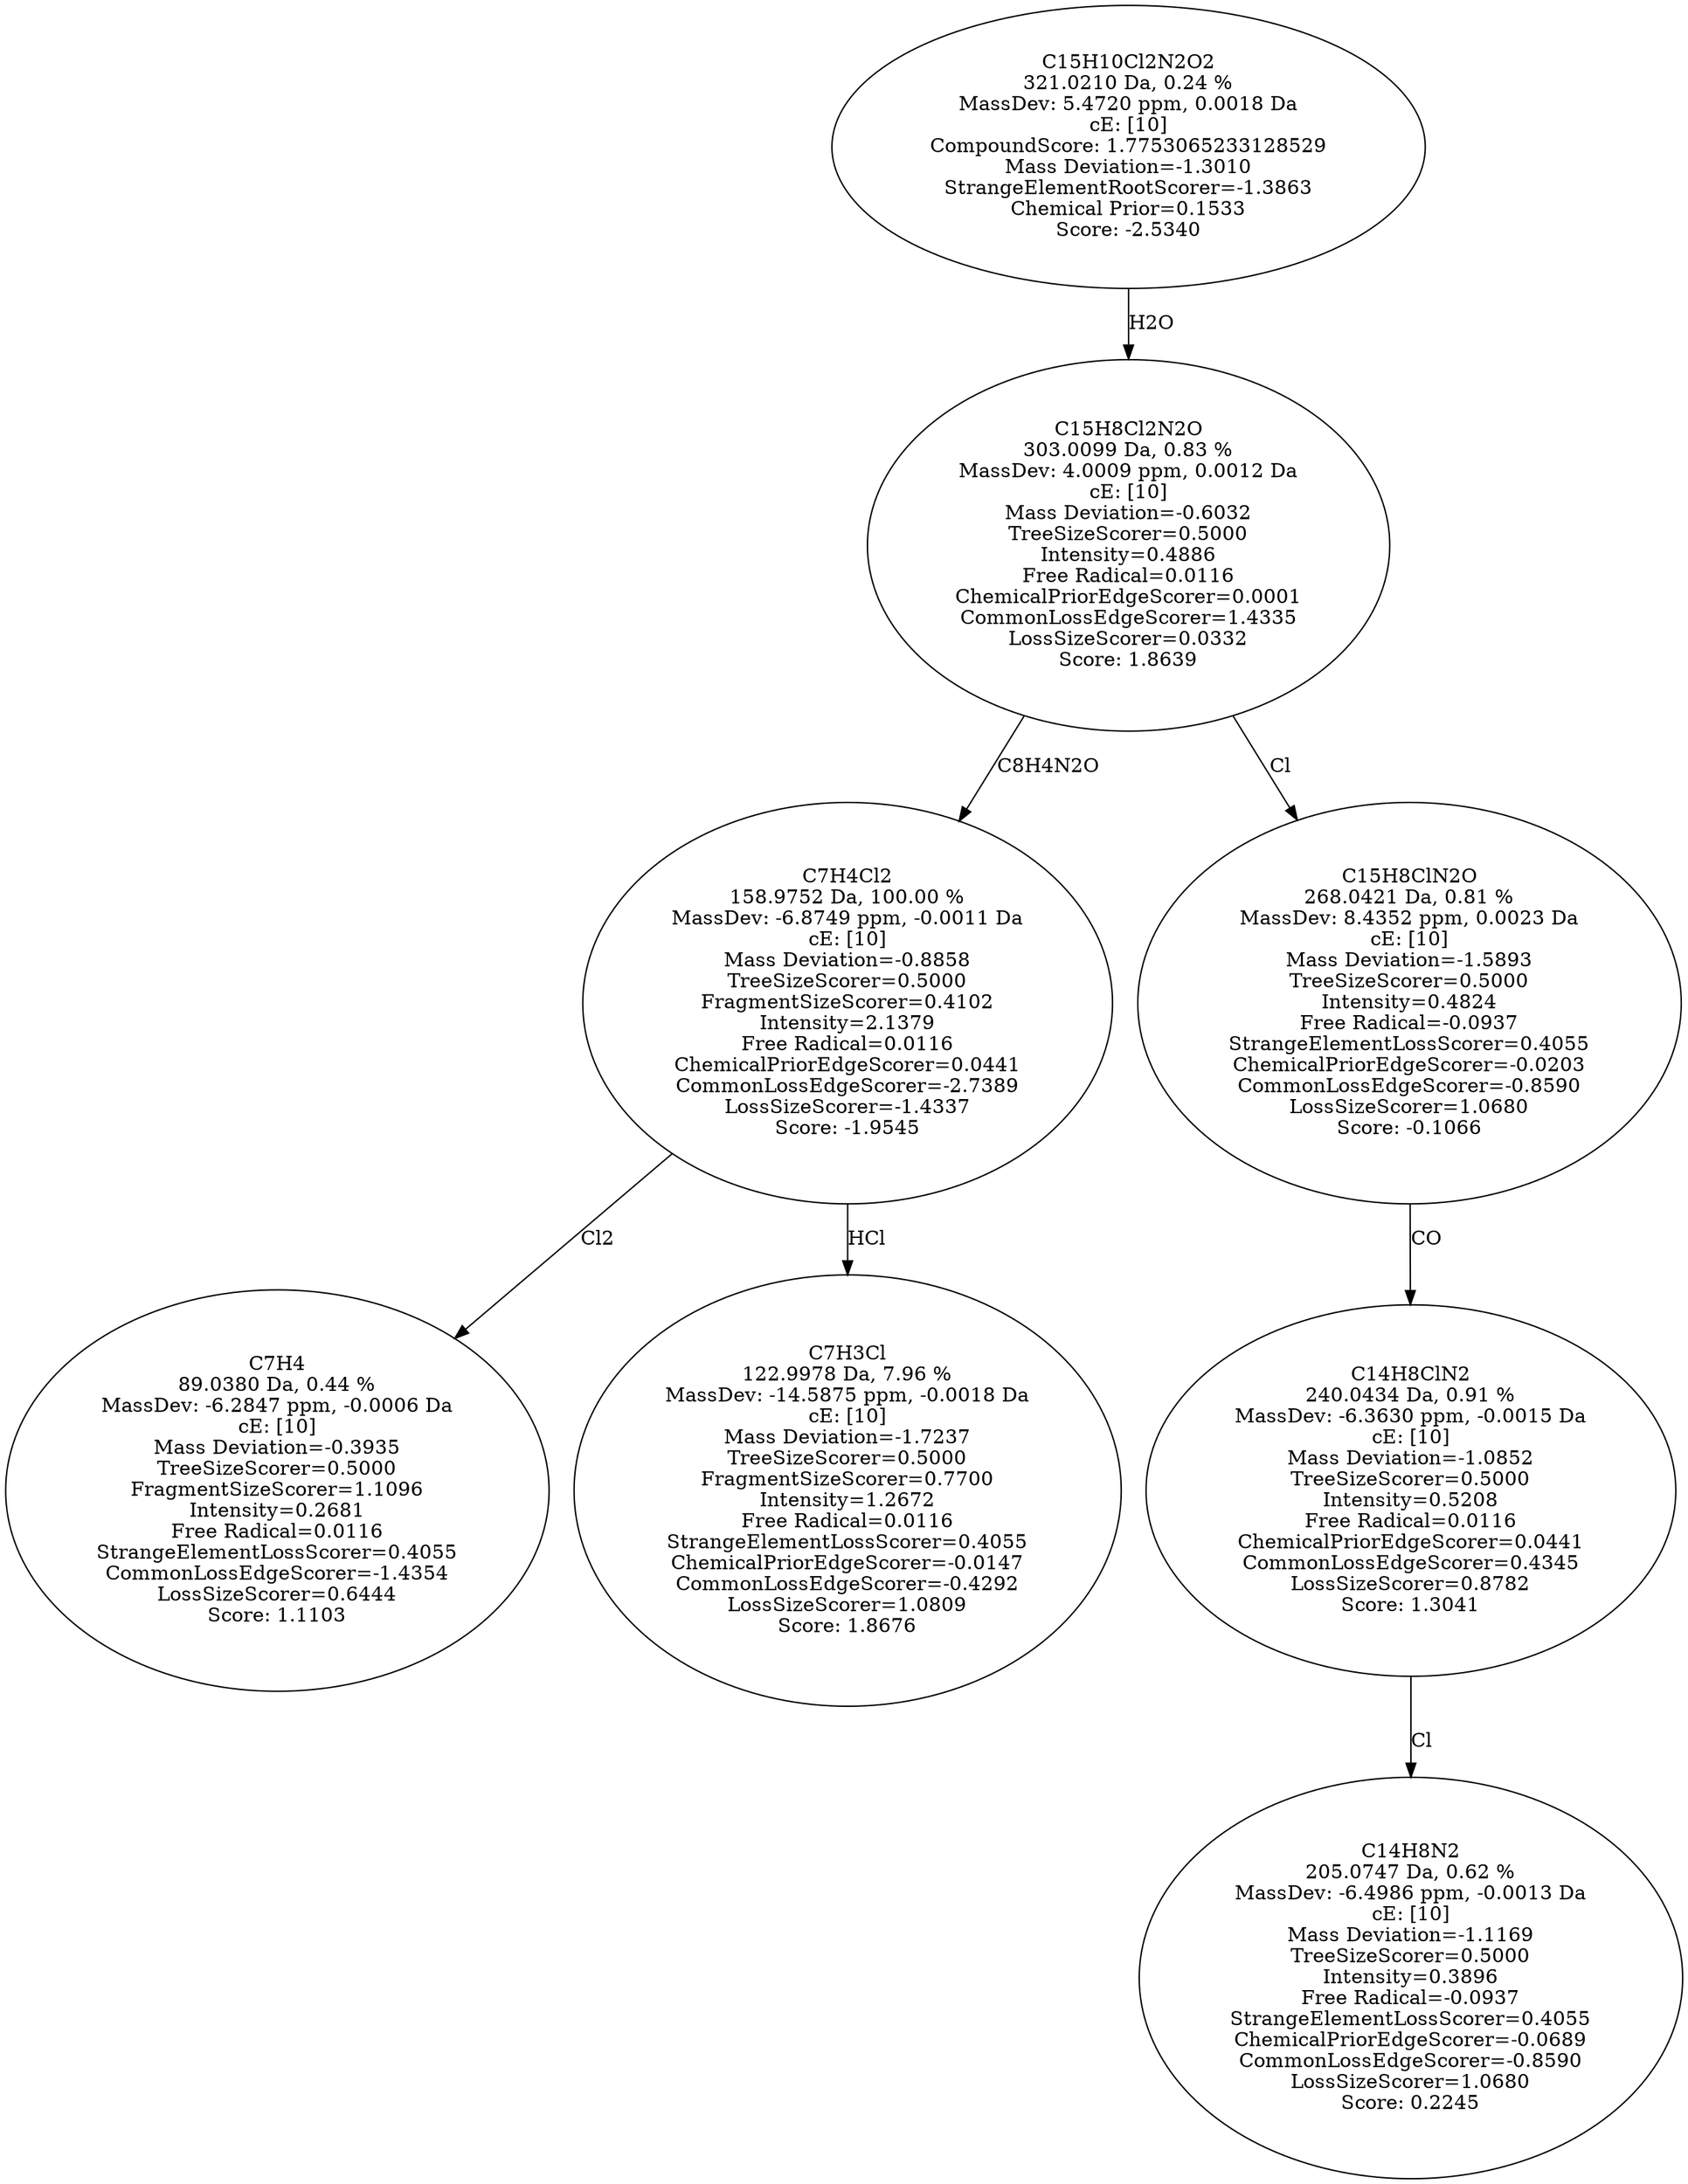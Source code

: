 strict digraph {
v1 [label="C7H4\n89.0380 Da, 0.44 %\nMassDev: -6.2847 ppm, -0.0006 Da\ncE: [10]\nMass Deviation=-0.3935\nTreeSizeScorer=0.5000\nFragmentSizeScorer=1.1096\nIntensity=0.2681\nFree Radical=0.0116\nStrangeElementLossScorer=0.4055\nCommonLossEdgeScorer=-1.4354\nLossSizeScorer=0.6444\nScore: 1.1103"];
v2 [label="C7H3Cl\n122.9978 Da, 7.96 %\nMassDev: -14.5875 ppm, -0.0018 Da\ncE: [10]\nMass Deviation=-1.7237\nTreeSizeScorer=0.5000\nFragmentSizeScorer=0.7700\nIntensity=1.2672\nFree Radical=0.0116\nStrangeElementLossScorer=0.4055\nChemicalPriorEdgeScorer=-0.0147\nCommonLossEdgeScorer=-0.4292\nLossSizeScorer=1.0809\nScore: 1.8676"];
v3 [label="C7H4Cl2\n158.9752 Da, 100.00 %\nMassDev: -6.8749 ppm, -0.0011 Da\ncE: [10]\nMass Deviation=-0.8858\nTreeSizeScorer=0.5000\nFragmentSizeScorer=0.4102\nIntensity=2.1379\nFree Radical=0.0116\nChemicalPriorEdgeScorer=0.0441\nCommonLossEdgeScorer=-2.7389\nLossSizeScorer=-1.4337\nScore: -1.9545"];
v4 [label="C14H8N2\n205.0747 Da, 0.62 %\nMassDev: -6.4986 ppm, -0.0013 Da\ncE: [10]\nMass Deviation=-1.1169\nTreeSizeScorer=0.5000\nIntensity=0.3896\nFree Radical=-0.0937\nStrangeElementLossScorer=0.4055\nChemicalPriorEdgeScorer=-0.0689\nCommonLossEdgeScorer=-0.8590\nLossSizeScorer=1.0680\nScore: 0.2245"];
v5 [label="C14H8ClN2\n240.0434 Da, 0.91 %\nMassDev: -6.3630 ppm, -0.0015 Da\ncE: [10]\nMass Deviation=-1.0852\nTreeSizeScorer=0.5000\nIntensity=0.5208\nFree Radical=0.0116\nChemicalPriorEdgeScorer=0.0441\nCommonLossEdgeScorer=0.4345\nLossSizeScorer=0.8782\nScore: 1.3041"];
v6 [label="C15H8ClN2O\n268.0421 Da, 0.81 %\nMassDev: 8.4352 ppm, 0.0023 Da\ncE: [10]\nMass Deviation=-1.5893\nTreeSizeScorer=0.5000\nIntensity=0.4824\nFree Radical=-0.0937\nStrangeElementLossScorer=0.4055\nChemicalPriorEdgeScorer=-0.0203\nCommonLossEdgeScorer=-0.8590\nLossSizeScorer=1.0680\nScore: -0.1066"];
v7 [label="C15H8Cl2N2O\n303.0099 Da, 0.83 %\nMassDev: 4.0009 ppm, 0.0012 Da\ncE: [10]\nMass Deviation=-0.6032\nTreeSizeScorer=0.5000\nIntensity=0.4886\nFree Radical=0.0116\nChemicalPriorEdgeScorer=0.0001\nCommonLossEdgeScorer=1.4335\nLossSizeScorer=0.0332\nScore: 1.8639"];
v8 [label="C15H10Cl2N2O2\n321.0210 Da, 0.24 %\nMassDev: 5.4720 ppm, 0.0018 Da\ncE: [10]\nCompoundScore: 1.7753065233128529\nMass Deviation=-1.3010\nStrangeElementRootScorer=-1.3863\nChemical Prior=0.1533\nScore: -2.5340"];
v3 -> v1 [label="Cl2"];
v3 -> v2 [label="HCl"];
v7 -> v3 [label="C8H4N2O"];
v5 -> v4 [label="Cl"];
v6 -> v5 [label="CO"];
v7 -> v6 [label="Cl"];
v8 -> v7 [label="H2O"];
}